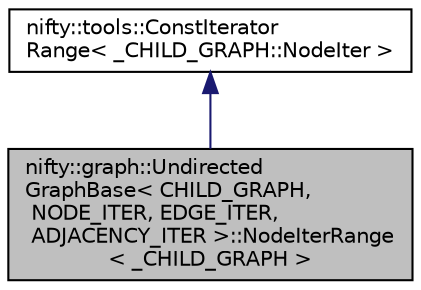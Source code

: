 digraph "nifty::graph::UndirectedGraphBase&lt; CHILD_GRAPH, NODE_ITER, EDGE_ITER, ADJACENCY_ITER &gt;::NodeIterRange&lt; _CHILD_GRAPH &gt;"
{
  edge [fontname="Helvetica",fontsize="10",labelfontname="Helvetica",labelfontsize="10"];
  node [fontname="Helvetica",fontsize="10",shape=record];
  Node1 [label="nifty::graph::Undirected\lGraphBase\< CHILD_GRAPH,\l NODE_ITER, EDGE_ITER,\l ADJACENCY_ITER \>::NodeIterRange\l\< _CHILD_GRAPH \>",height=0.2,width=0.4,color="black", fillcolor="grey75", style="filled", fontcolor="black"];
  Node2 -> Node1 [dir="back",color="midnightblue",fontsize="10",style="solid",fontname="Helvetica"];
  Node2 [label="nifty::tools::ConstIterator\lRange\< _CHILD_GRAPH::NodeIter \>",height=0.2,width=0.4,color="black", fillcolor="white", style="filled",URL="$classnifty_1_1tools_1_1ConstIteratorRange.html"];
}
